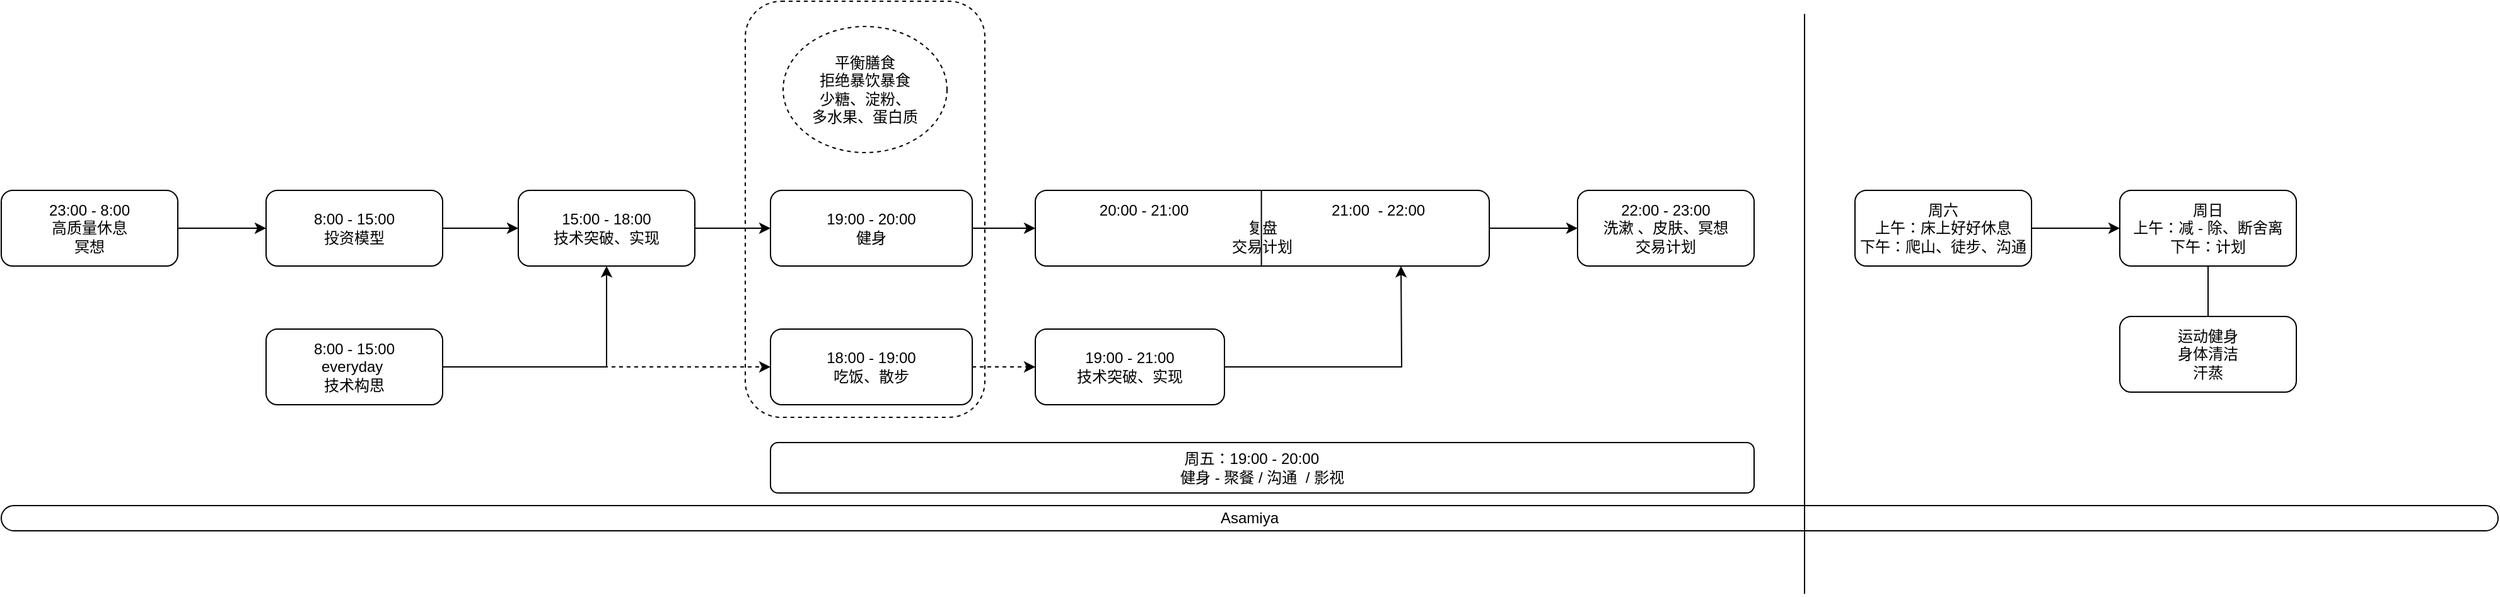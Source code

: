 <mxfile version="20.7.4" type="github">
  <diagram id="ub3xRfjzEDoXPeOOTDxB" name="第 1 页">
    <mxGraphModel dx="2049" dy="1146" grid="1" gridSize="10" guides="1" tooltips="1" connect="1" arrows="1" fold="1" page="1" pageScale="1" pageWidth="400000" pageHeight="300000" math="0" shadow="0">
      <root>
        <mxCell id="0" />
        <mxCell id="1" parent="0" />
        <mxCell id="7bvRlJAXY8Oh5pNhT0Hx-39" value="" style="rounded=1;whiteSpace=wrap;html=1;dashed=1;" vertex="1" parent="1">
          <mxGeometry x="1060" y="100" width="190" height="330" as="geometry" />
        </mxCell>
        <mxCell id="7bvRlJAXY8Oh5pNhT0Hx-1" value="Asamiya" style="rounded=1;whiteSpace=wrap;html=1;arcSize=50;" vertex="1" parent="1">
          <mxGeometry x="470" y="500" width="1980" height="20" as="geometry" />
        </mxCell>
        <mxCell id="7bvRlJAXY8Oh5pNhT0Hx-6" style="edgeStyle=orthogonalEdgeStyle;rounded=0;orthogonalLoop=1;jettySize=auto;html=1;exitX=1;exitY=0.5;exitDx=0;exitDy=0;entryX=0.5;entryY=1;entryDx=0;entryDy=0;" edge="1" parent="1" source="7bvRlJAXY8Oh5pNhT0Hx-2" target="7bvRlJAXY8Oh5pNhT0Hx-3">
          <mxGeometry relative="1" as="geometry" />
        </mxCell>
        <mxCell id="7bvRlJAXY8Oh5pNhT0Hx-2" value="8:00 - 15:00 &lt;br&gt;everyday&amp;nbsp;&lt;br&gt;技术构思" style="rounded=1;whiteSpace=wrap;html=1;" vertex="1" parent="1">
          <mxGeometry x="680" y="360" width="140" height="60" as="geometry" />
        </mxCell>
        <mxCell id="7bvRlJAXY8Oh5pNhT0Hx-13" style="edgeStyle=orthogonalEdgeStyle;rounded=0;orthogonalLoop=1;jettySize=auto;html=1;exitX=1;exitY=0.5;exitDx=0;exitDy=0;entryX=0;entryY=0.5;entryDx=0;entryDy=0;" edge="1" parent="1" source="7bvRlJAXY8Oh5pNhT0Hx-3" target="7bvRlJAXY8Oh5pNhT0Hx-12">
          <mxGeometry relative="1" as="geometry" />
        </mxCell>
        <mxCell id="7bvRlJAXY8Oh5pNhT0Hx-17" style="edgeStyle=orthogonalEdgeStyle;rounded=0;orthogonalLoop=1;jettySize=auto;html=1;exitX=0.5;exitY=1;exitDx=0;exitDy=0;entryX=0;entryY=0.5;entryDx=0;entryDy=0;dashed=1;" edge="1" parent="1" source="7bvRlJAXY8Oh5pNhT0Hx-3" target="7bvRlJAXY8Oh5pNhT0Hx-10">
          <mxGeometry relative="1" as="geometry" />
        </mxCell>
        <mxCell id="7bvRlJAXY8Oh5pNhT0Hx-3" value="15:00 - 18:00 &lt;br&gt;技术突破、实现" style="rounded=1;whiteSpace=wrap;html=1;" vertex="1" parent="1">
          <mxGeometry x="880" y="250" width="140" height="60" as="geometry" />
        </mxCell>
        <mxCell id="7bvRlJAXY8Oh5pNhT0Hx-7" style="edgeStyle=orthogonalEdgeStyle;rounded=0;orthogonalLoop=1;jettySize=auto;html=1;exitX=1;exitY=0.5;exitDx=0;exitDy=0;entryX=0;entryY=0.5;entryDx=0;entryDy=0;" edge="1" parent="1" source="7bvRlJAXY8Oh5pNhT0Hx-5" target="7bvRlJAXY8Oh5pNhT0Hx-3">
          <mxGeometry relative="1" as="geometry" />
        </mxCell>
        <mxCell id="7bvRlJAXY8Oh5pNhT0Hx-5" value="8:00 - 15:00 &lt;br&gt;投资模型" style="rounded=1;whiteSpace=wrap;html=1;" vertex="1" parent="1">
          <mxGeometry x="680" y="250" width="140" height="60" as="geometry" />
        </mxCell>
        <mxCell id="7bvRlJAXY8Oh5pNhT0Hx-18" style="edgeStyle=orthogonalEdgeStyle;rounded=0;orthogonalLoop=1;jettySize=auto;html=1;exitX=1;exitY=0.5;exitDx=0;exitDy=0;entryX=0;entryY=0.5;entryDx=0;entryDy=0;" edge="1" parent="1" source="7bvRlJAXY8Oh5pNhT0Hx-8" target="7bvRlJAXY8Oh5pNhT0Hx-5">
          <mxGeometry relative="1" as="geometry" />
        </mxCell>
        <mxCell id="7bvRlJAXY8Oh5pNhT0Hx-8" value="23:00 - 8:00 &lt;br&gt;高质量休息&lt;br&gt;冥想" style="rounded=1;whiteSpace=wrap;html=1;" vertex="1" parent="1">
          <mxGeometry x="470" y="250" width="140" height="60" as="geometry" />
        </mxCell>
        <mxCell id="7bvRlJAXY8Oh5pNhT0Hx-19" style="edgeStyle=orthogonalEdgeStyle;rounded=0;orthogonalLoop=1;jettySize=auto;html=1;exitX=1;exitY=0.5;exitDx=0;exitDy=0;dashed=1;entryX=0;entryY=0.5;entryDx=0;entryDy=0;" edge="1" parent="1" source="7bvRlJAXY8Oh5pNhT0Hx-10" target="7bvRlJAXY8Oh5pNhT0Hx-11">
          <mxGeometry relative="1" as="geometry">
            <mxPoint x="1260" y="390" as="targetPoint" />
          </mxGeometry>
        </mxCell>
        <mxCell id="7bvRlJAXY8Oh5pNhT0Hx-10" value="18:00 - 19:00&lt;br&gt;吃饭、散步" style="rounded=1;whiteSpace=wrap;html=1;" vertex="1" parent="1">
          <mxGeometry x="1080" y="360" width="160" height="60" as="geometry" />
        </mxCell>
        <mxCell id="7bvRlJAXY8Oh5pNhT0Hx-25" style="edgeStyle=orthogonalEdgeStyle;rounded=0;orthogonalLoop=1;jettySize=auto;html=1;exitX=1;exitY=0.5;exitDx=0;exitDy=0;entryX=0.5;entryY=1;entryDx=0;entryDy=0;" edge="1" parent="1" source="7bvRlJAXY8Oh5pNhT0Hx-11">
          <mxGeometry relative="1" as="geometry">
            <mxPoint x="1580" y="310" as="targetPoint" />
          </mxGeometry>
        </mxCell>
        <mxCell id="7bvRlJAXY8Oh5pNhT0Hx-11" value="19:00 - 21:00&lt;br style=&quot;border-color: var(--border-color);&quot;&gt;技术突破、实现" style="rounded=1;whiteSpace=wrap;html=1;" vertex="1" parent="1">
          <mxGeometry x="1290" y="360" width="150" height="60" as="geometry" />
        </mxCell>
        <mxCell id="7bvRlJAXY8Oh5pNhT0Hx-27" style="edgeStyle=orthogonalEdgeStyle;rounded=0;orthogonalLoop=1;jettySize=auto;html=1;exitX=1;exitY=0.5;exitDx=0;exitDy=0;entryX=0;entryY=0.5;entryDx=0;entryDy=0;" edge="1" parent="1" source="7bvRlJAXY8Oh5pNhT0Hx-12" target="7bvRlJAXY8Oh5pNhT0Hx-26">
          <mxGeometry relative="1" as="geometry" />
        </mxCell>
        <mxCell id="7bvRlJAXY8Oh5pNhT0Hx-12" value="19:00 - 20:00&lt;br&gt;健身" style="rounded=1;whiteSpace=wrap;html=1;" vertex="1" parent="1">
          <mxGeometry x="1080" y="250" width="160" height="60" as="geometry" />
        </mxCell>
        <mxCell id="7bvRlJAXY8Oh5pNhT0Hx-23" style="edgeStyle=orthogonalEdgeStyle;rounded=0;orthogonalLoop=1;jettySize=auto;html=1;exitX=1;exitY=0.5;exitDx=0;exitDy=0;entryX=0;entryY=0.5;entryDx=0;entryDy=0;" edge="1" parent="1" target="7bvRlJAXY8Oh5pNhT0Hx-21">
          <mxGeometry relative="1" as="geometry">
            <mxPoint x="1650" y="280" as="sourcePoint" />
            <Array as="points">
              <mxPoint x="1670" y="280" />
              <mxPoint x="1670" y="280" />
            </Array>
          </mxGeometry>
        </mxCell>
        <mxCell id="7bvRlJAXY8Oh5pNhT0Hx-21" value="22:00 - 23:00 &lt;br&gt;洗漱 、皮肤、冥想&lt;br&gt;交易计划" style="rounded=1;whiteSpace=wrap;html=1;" vertex="1" parent="1">
          <mxGeometry x="1720" y="250" width="140" height="60" as="geometry" />
        </mxCell>
        <mxCell id="7bvRlJAXY8Oh5pNhT0Hx-26" value="20:00 - 21:00&amp;nbsp; &amp;nbsp; &amp;nbsp; &amp;nbsp; &amp;nbsp; &amp;nbsp; &amp;nbsp; &amp;nbsp; &amp;nbsp; &amp;nbsp; &amp;nbsp; &amp;nbsp; &amp;nbsp; &amp;nbsp; &amp;nbsp; &amp;nbsp; &amp;nbsp; 21:00&amp;nbsp; - 22:00&lt;br&gt;复盘&lt;br&gt;交易计划" style="rounded=1;whiteSpace=wrap;html=1;" vertex="1" parent="1">
          <mxGeometry x="1290" y="250" width="360" height="60" as="geometry" />
        </mxCell>
        <mxCell id="7bvRlJAXY8Oh5pNhT0Hx-34" style="edgeStyle=orthogonalEdgeStyle;rounded=0;orthogonalLoop=1;jettySize=auto;html=1;exitX=1;exitY=0.5;exitDx=0;exitDy=0;" edge="1" parent="1" source="7bvRlJAXY8Oh5pNhT0Hx-29" target="7bvRlJAXY8Oh5pNhT0Hx-31">
          <mxGeometry relative="1" as="geometry" />
        </mxCell>
        <mxCell id="7bvRlJAXY8Oh5pNhT0Hx-29" value="周六&lt;br&gt;上午：床上好好休息&lt;br&gt;下午：爬山、徒步、沟通" style="rounded=1;whiteSpace=wrap;html=1;" vertex="1" parent="1">
          <mxGeometry x="1940" y="250" width="140" height="60" as="geometry" />
        </mxCell>
        <mxCell id="7bvRlJAXY8Oh5pNhT0Hx-30" value="" style="endArrow=none;html=1;rounded=0;" edge="1" parent="1">
          <mxGeometry width="50" height="50" relative="1" as="geometry">
            <mxPoint x="1900" y="570" as="sourcePoint" />
            <mxPoint x="1900" y="110" as="targetPoint" />
          </mxGeometry>
        </mxCell>
        <mxCell id="7bvRlJAXY8Oh5pNhT0Hx-36" style="edgeStyle=orthogonalEdgeStyle;rounded=0;orthogonalLoop=1;jettySize=auto;html=1;exitX=0.5;exitY=1;exitDx=0;exitDy=0;entryX=0.5;entryY=0;entryDx=0;entryDy=0;endArrow=baseDash;endFill=0;" edge="1" parent="1" source="7bvRlJAXY8Oh5pNhT0Hx-31" target="7bvRlJAXY8Oh5pNhT0Hx-33">
          <mxGeometry relative="1" as="geometry" />
        </mxCell>
        <mxCell id="7bvRlJAXY8Oh5pNhT0Hx-31" value="周日&lt;br&gt;上午：减 - 除、断舍离&lt;br&gt;下午：计划" style="rounded=1;whiteSpace=wrap;html=1;" vertex="1" parent="1">
          <mxGeometry x="2150" y="250" width="140" height="60" as="geometry" />
        </mxCell>
        <mxCell id="7bvRlJAXY8Oh5pNhT0Hx-33" value="运动健身&lt;br&gt;身体清洁&lt;br&gt;汗蒸" style="rounded=1;whiteSpace=wrap;html=1;" vertex="1" parent="1">
          <mxGeometry x="2150" y="350" width="140" height="60" as="geometry" />
        </mxCell>
        <mxCell id="7bvRlJAXY8Oh5pNhT0Hx-35" value="周五：19:00 - 20:00&amp;nbsp; &amp;nbsp; &amp;nbsp;&lt;br&gt;健身 - 聚餐 / 沟通&amp;nbsp; / 影视" style="rounded=1;whiteSpace=wrap;html=1;" vertex="1" parent="1">
          <mxGeometry x="1080" y="450" width="780" height="40" as="geometry" />
        </mxCell>
        <mxCell id="7bvRlJAXY8Oh5pNhT0Hx-38" value="" style="endArrow=none;html=1;rounded=0;" edge="1" parent="1">
          <mxGeometry width="50" height="50" relative="1" as="geometry">
            <mxPoint x="1469.29" y="310" as="sourcePoint" />
            <mxPoint x="1469.29" y="250" as="targetPoint" />
          </mxGeometry>
        </mxCell>
        <mxCell id="7bvRlJAXY8Oh5pNhT0Hx-40" value="平衡膳食&lt;br&gt;拒绝暴饮暴食&lt;br&gt;少糖、淀粉、&lt;br&gt;多水果、蛋白质" style="ellipse;whiteSpace=wrap;html=1;dashed=1;" vertex="1" parent="1">
          <mxGeometry x="1090" y="120" width="130" height="100" as="geometry" />
        </mxCell>
      </root>
    </mxGraphModel>
  </diagram>
</mxfile>

